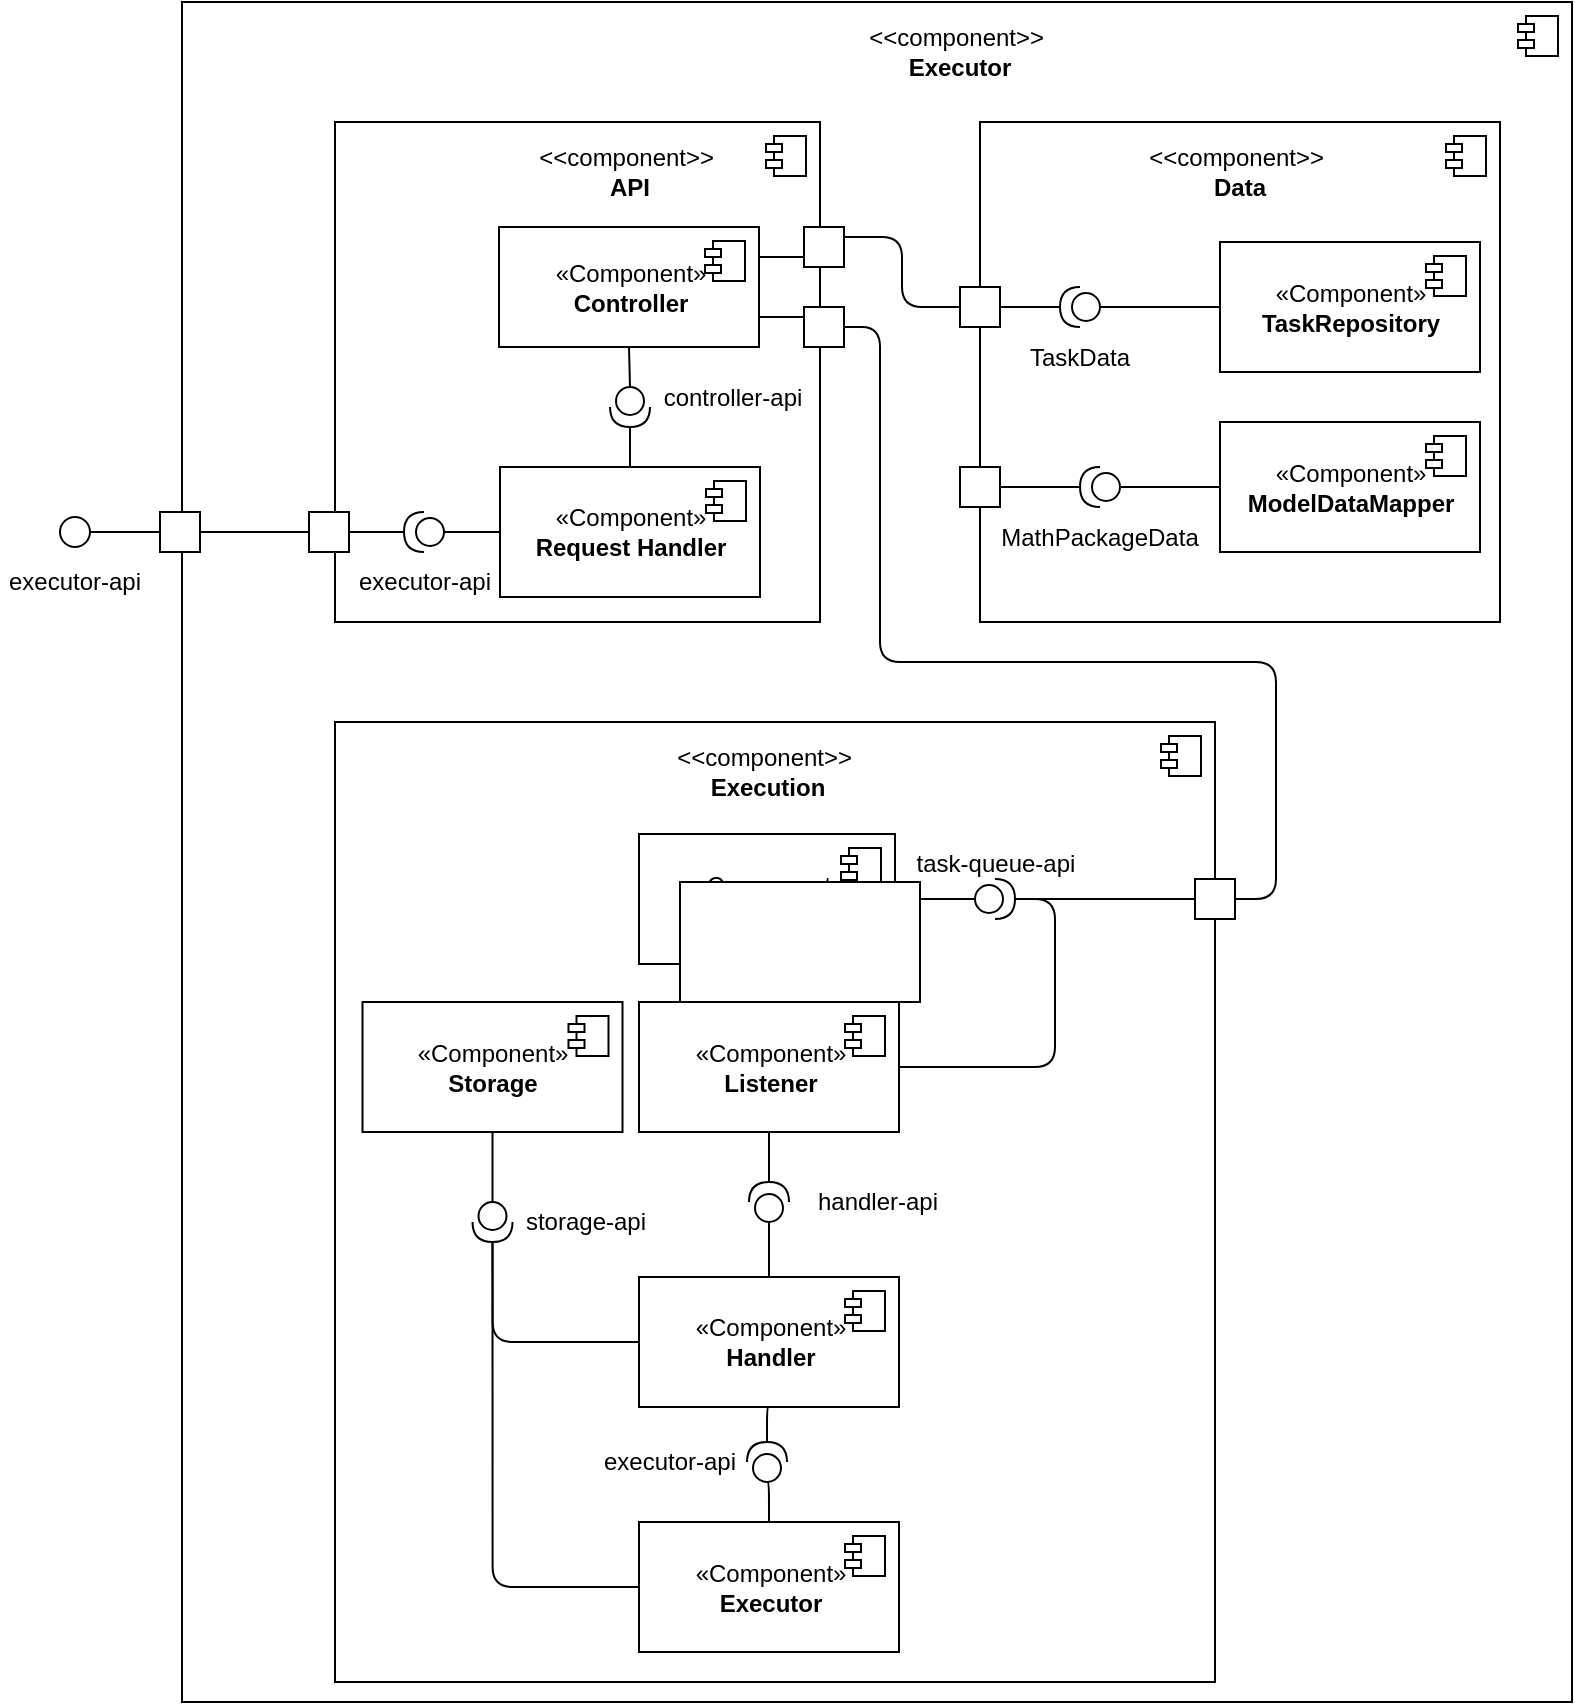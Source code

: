 <mxfile version="15.5.4" type="embed"><diagram id="WurbF0cDGDQfX0howbOm" name="Страница 1"><mxGraphModel dx="3474" dy="3023" grid="1" gridSize="10" guides="1" tooltips="1" connect="1" arrows="1" fold="1" page="1" pageScale="1" pageWidth="827" pageHeight="1169" math="0" shadow="0"><root><mxCell id="0"/><mxCell id="1" parent="0"/><mxCell id="7Coa1NzDVGj1QFFaBr9d-44" value="" style="html=1;dropTarget=0;fillColor=none;" parent="1" vertex="1"><mxGeometry x="101" y="-1130" width="695" height="850" as="geometry"/></mxCell><mxCell id="7Coa1NzDVGj1QFFaBr9d-45" value="" style="shape=module;jettyWidth=8;jettyHeight=4;" parent="7Coa1NzDVGj1QFFaBr9d-44" vertex="1"><mxGeometry x="1" width="20" height="20" relative="1" as="geometry"><mxPoint x="-27" y="7" as="offset"/></mxGeometry></mxCell><mxCell id="7Coa1NzDVGj1QFFaBr9d-40" value="" style="html=1;dropTarget=0;" parent="1" vertex="1"><mxGeometry x="177.5" y="-1070" width="242.5" height="250" as="geometry"/></mxCell><mxCell id="7Coa1NzDVGj1QFFaBr9d-41" value="" style="shape=module;jettyWidth=8;jettyHeight=4;" parent="7Coa1NzDVGj1QFFaBr9d-40" vertex="1"><mxGeometry x="1" width="20" height="20" relative="1" as="geometry"><mxPoint x="-27" y="7" as="offset"/></mxGeometry></mxCell><mxCell id="7Coa1NzDVGj1QFFaBr9d-46" value="&amp;lt;&amp;lt;component&amp;gt;&amp;gt;&amp;nbsp;&lt;br&gt;&lt;b&gt;Executor&lt;/b&gt;" style="text;html=1;strokeColor=none;fillColor=none;align=center;verticalAlign=middle;whiteSpace=wrap;rounded=0;" parent="1" vertex="1"><mxGeometry x="459.5" y="-1120" width="60" height="30" as="geometry"/></mxCell><mxCell id="7Coa1NzDVGj1QFFaBr9d-47" value="&amp;lt;&amp;lt;component&amp;gt;&amp;gt;&amp;nbsp;&lt;br&gt;&lt;b&gt;API&lt;/b&gt;" style="text;html=1;strokeColor=none;fillColor=none;align=center;verticalAlign=middle;whiteSpace=wrap;rounded=0;" parent="1" vertex="1"><mxGeometry x="294.5" y="-1060" width="60" height="30" as="geometry"/></mxCell><mxCell id="7Coa1NzDVGj1QFFaBr9d-111" style="edgeStyle=orthogonalEdgeStyle;rounded=1;orthogonalLoop=1;jettySize=auto;html=1;exitX=1;exitY=0.25;exitDx=0;exitDy=0;entryX=0;entryY=0.75;entryDx=0;entryDy=0;endArrow=none;endFill=0;" parent="1" source="7Coa1NzDVGj1QFFaBr9d-49" target="7Coa1NzDVGj1QFFaBr9d-94" edge="1"><mxGeometry relative="1" as="geometry"/></mxCell><mxCell id="7Coa1NzDVGj1QFFaBr9d-112" style="edgeStyle=orthogonalEdgeStyle;rounded=1;orthogonalLoop=1;jettySize=auto;html=1;exitX=1;exitY=0.75;exitDx=0;exitDy=0;entryX=0;entryY=0.25;entryDx=0;entryDy=0;endArrow=none;endFill=0;" parent="1" source="7Coa1NzDVGj1QFFaBr9d-49" target="7Coa1NzDVGj1QFFaBr9d-97" edge="1"><mxGeometry relative="1" as="geometry"/></mxCell><mxCell id="7Coa1NzDVGj1QFFaBr9d-49" value="«Component»&lt;br&gt;&lt;b&gt;Controller&lt;/b&gt;" style="html=1;dropTarget=0;" parent="1" vertex="1"><mxGeometry x="259.5" y="-1017.5" width="130" height="60" as="geometry"/></mxCell><mxCell id="7Coa1NzDVGj1QFFaBr9d-50" value="" style="shape=module;jettyWidth=8;jettyHeight=4;" parent="7Coa1NzDVGj1QFFaBr9d-49" vertex="1"><mxGeometry x="1" width="20" height="20" relative="1" as="geometry"><mxPoint x="-27" y="7" as="offset"/></mxGeometry></mxCell><mxCell id="7Coa1NzDVGj1QFFaBr9d-51" value="«Component»&lt;br&gt;&lt;b&gt;Request Handler&lt;/b&gt;" style="html=1;dropTarget=0;" parent="1" vertex="1"><mxGeometry x="260" y="-897.5" width="130" height="65" as="geometry"/></mxCell><mxCell id="7Coa1NzDVGj1QFFaBr9d-52" value="" style="shape=module;jettyWidth=8;jettyHeight=4;" parent="7Coa1NzDVGj1QFFaBr9d-51" vertex="1"><mxGeometry x="1" width="20" height="20" relative="1" as="geometry"><mxPoint x="-27" y="7" as="offset"/></mxGeometry></mxCell><mxCell id="7Coa1NzDVGj1QFFaBr9d-53" value="" style="html=1;dropTarget=0;" parent="1" vertex="1"><mxGeometry x="500" y="-1070" width="260" height="250" as="geometry"/></mxCell><mxCell id="7Coa1NzDVGj1QFFaBr9d-54" value="" style="shape=module;jettyWidth=8;jettyHeight=4;" parent="7Coa1NzDVGj1QFFaBr9d-53" vertex="1"><mxGeometry x="1" width="20" height="20" relative="1" as="geometry"><mxPoint x="-27" y="7" as="offset"/></mxGeometry></mxCell><mxCell id="7Coa1NzDVGj1QFFaBr9d-55" value="&amp;lt;&amp;lt;component&amp;gt;&amp;gt;&amp;nbsp;&lt;br&gt;&lt;b&gt;Data&lt;/b&gt;" style="text;html=1;strokeColor=none;fillColor=none;align=center;verticalAlign=middle;whiteSpace=wrap;rounded=0;" parent="1" vertex="1"><mxGeometry x="600" y="-1060" width="60" height="30" as="geometry"/></mxCell><mxCell id="7Coa1NzDVGj1QFFaBr9d-80" style="edgeStyle=orthogonalEdgeStyle;rounded=0;orthogonalLoop=1;jettySize=auto;html=1;exitX=0;exitY=0.5;exitDx=0;exitDy=0;entryX=0;entryY=0.5;entryDx=0;entryDy=0;entryPerimeter=0;endArrow=none;endFill=0;" parent="1" source="7Coa1NzDVGj1QFFaBr9d-58" target="7Coa1NzDVGj1QFFaBr9d-79" edge="1"><mxGeometry relative="1" as="geometry"/></mxCell><mxCell id="7Coa1NzDVGj1QFFaBr9d-58" value="«Component»&lt;br&gt;&lt;b&gt;TaskRepository&lt;/b&gt;" style="html=1;dropTarget=0;" parent="1" vertex="1"><mxGeometry x="620" y="-1010" width="130" height="65" as="geometry"/></mxCell><mxCell id="7Coa1NzDVGj1QFFaBr9d-59" value="" style="shape=module;jettyWidth=8;jettyHeight=4;" parent="7Coa1NzDVGj1QFFaBr9d-58" vertex="1"><mxGeometry x="1" width="20" height="20" relative="1" as="geometry"><mxPoint x="-27" y="7" as="offset"/></mxGeometry></mxCell><mxCell id="7Coa1NzDVGj1QFFaBr9d-60" value="" style="html=1;dropTarget=0;" parent="1" vertex="1"><mxGeometry x="177.5" y="-770" width="440" height="480" as="geometry"/></mxCell><mxCell id="7Coa1NzDVGj1QFFaBr9d-61" value="" style="shape=module;jettyWidth=8;jettyHeight=4;" parent="7Coa1NzDVGj1QFFaBr9d-60" vertex="1"><mxGeometry x="1" width="20" height="20" relative="1" as="geometry"><mxPoint x="-27" y="7" as="offset"/></mxGeometry></mxCell><mxCell id="7Coa1NzDVGj1QFFaBr9d-62" value="&amp;lt;&amp;lt;component&amp;gt;&amp;gt;&amp;nbsp;&lt;br&gt;&lt;b&gt;Execution&lt;/b&gt;" style="text;html=1;strokeColor=none;fillColor=none;align=center;verticalAlign=middle;whiteSpace=wrap;rounded=0;" parent="1" vertex="1"><mxGeometry x="363.5" y="-760" width="60" height="30" as="geometry"/></mxCell><mxCell id="7Coa1NzDVGj1QFFaBr9d-63" value="«Component»&lt;br&gt;&lt;b&gt;Executor&lt;/b&gt;" style="html=1;dropTarget=0;" parent="1" vertex="1"><mxGeometry x="329.5" y="-370" width="130" height="65" as="geometry"/></mxCell><mxCell id="7Coa1NzDVGj1QFFaBr9d-64" value="" style="shape=module;jettyWidth=8;jettyHeight=4;" parent="7Coa1NzDVGj1QFFaBr9d-63" vertex="1"><mxGeometry x="1" width="20" height="20" relative="1" as="geometry"><mxPoint x="-27" y="7" as="offset"/></mxGeometry></mxCell><mxCell id="7Coa1NzDVGj1QFFaBr9d-122" style="edgeStyle=orthogonalEdgeStyle;rounded=1;orthogonalLoop=1;jettySize=auto;html=1;exitX=0.5;exitY=1;exitDx=0;exitDy=0;entryX=1;entryY=0.5;entryDx=0;entryDy=0;entryPerimeter=0;endArrow=none;endFill=0;" parent="1" source="7Coa1NzDVGj1QFFaBr9d-65" target="7Coa1NzDVGj1QFFaBr9d-121" edge="1"><mxGeometry relative="1" as="geometry"/></mxCell><mxCell id="7Coa1NzDVGj1QFFaBr9d-65" value="«Component»&lt;br&gt;&lt;b&gt;Handler&lt;/b&gt;" style="html=1;dropTarget=0;" parent="1" vertex="1"><mxGeometry x="329.5" y="-492.5" width="130" height="65" as="geometry"/></mxCell><mxCell id="7Coa1NzDVGj1QFFaBr9d-66" value="" style="shape=module;jettyWidth=8;jettyHeight=4;" parent="7Coa1NzDVGj1QFFaBr9d-65" vertex="1"><mxGeometry x="1" width="20" height="20" relative="1" as="geometry"><mxPoint x="-27" y="7" as="offset"/></mxGeometry></mxCell><mxCell id="7Coa1NzDVGj1QFFaBr9d-86" style="edgeStyle=orthogonalEdgeStyle;rounded=0;orthogonalLoop=1;jettySize=auto;html=1;exitX=0;exitY=0.5;exitDx=0;exitDy=0;entryX=0;entryY=0.5;entryDx=0;entryDy=0;entryPerimeter=0;endArrow=none;endFill=0;" parent="1" source="7Coa1NzDVGj1QFFaBr9d-67" target="7Coa1NzDVGj1QFFaBr9d-85" edge="1"><mxGeometry relative="1" as="geometry"/></mxCell><mxCell id="7Coa1NzDVGj1QFFaBr9d-67" value="«Component»&lt;br&gt;&lt;b&gt;ModelDataMapper&lt;/b&gt;" style="html=1;dropTarget=0;" parent="1" vertex="1"><mxGeometry x="620" y="-920" width="130" height="65" as="geometry"/></mxCell><mxCell id="7Coa1NzDVGj1QFFaBr9d-68" value="" style="shape=module;jettyWidth=8;jettyHeight=4;" parent="7Coa1NzDVGj1QFFaBr9d-67" vertex="1"><mxGeometry x="1" width="20" height="20" relative="1" as="geometry"><mxPoint x="-27" y="7" as="offset"/></mxGeometry></mxCell><mxCell id="7Coa1NzDVGj1QFFaBr9d-69" value="«Component»&lt;br&gt;&lt;b&gt;Listener&lt;/b&gt;" style="html=1;dropTarget=0;" parent="1" vertex="1"><mxGeometry x="329.5" y="-630" width="130" height="65" as="geometry"/></mxCell><mxCell id="7Coa1NzDVGj1QFFaBr9d-70" value="" style="shape=module;jettyWidth=8;jettyHeight=4;" parent="7Coa1NzDVGj1QFFaBr9d-69" vertex="1"><mxGeometry x="1" width="20" height="20" relative="1" as="geometry"><mxPoint x="-27" y="7" as="offset"/></mxGeometry></mxCell><mxCell id="7Coa1NzDVGj1QFFaBr9d-91" style="edgeStyle=orthogonalEdgeStyle;rounded=0;orthogonalLoop=1;jettySize=auto;html=1;exitX=1;exitY=0.5;exitDx=0;exitDy=0;entryX=0;entryY=0.5;entryDx=0;entryDy=0;entryPerimeter=0;endArrow=none;endFill=0;" parent="1" source="7Coa1NzDVGj1QFFaBr9d-72" target="7Coa1NzDVGj1QFFaBr9d-78" edge="1"><mxGeometry relative="1" as="geometry"/></mxCell><mxCell id="7Coa1NzDVGj1QFFaBr9d-72" value="«Component»&lt;br&gt;&lt;b&gt;Queue&lt;/b&gt;" style="html=1;dropTarget=0;" parent="1" vertex="1"><mxGeometry x="329.5" y="-714" width="128" height="65" as="geometry"/></mxCell><mxCell id="7Coa1NzDVGj1QFFaBr9d-73" value="" style="shape=module;jettyWidth=8;jettyHeight=4;" parent="7Coa1NzDVGj1QFFaBr9d-72" vertex="1"><mxGeometry x="1" width="20" height="20" relative="1" as="geometry"><mxPoint x="-27" y="7" as="offset"/></mxGeometry></mxCell><mxCell id="7Coa1NzDVGj1QFFaBr9d-74" value="«Component»&lt;br&gt;&lt;b&gt;Storage&lt;/b&gt;" style="html=1;dropTarget=0;" parent="1" vertex="1"><mxGeometry x="191.25" y="-630" width="130" height="65" as="geometry"/></mxCell><mxCell id="7Coa1NzDVGj1QFFaBr9d-75" value="" style="shape=module;jettyWidth=8;jettyHeight=4;" parent="7Coa1NzDVGj1QFFaBr9d-74" vertex="1"><mxGeometry x="1" width="20" height="20" relative="1" as="geometry"><mxPoint x="-27" y="7" as="offset"/></mxGeometry></mxCell><mxCell id="7Coa1NzDVGj1QFFaBr9d-76" value="" style="whiteSpace=wrap;html=1;aspect=fixed;" parent="1" vertex="1"><mxGeometry x="607.5" y="-691.5" width="20" height="20" as="geometry"/></mxCell><mxCell id="7Coa1NzDVGj1QFFaBr9d-92" style="edgeStyle=orthogonalEdgeStyle;rounded=0;orthogonalLoop=1;jettySize=auto;html=1;exitX=1;exitY=0.5;exitDx=0;exitDy=0;exitPerimeter=0;entryX=0;entryY=0.5;entryDx=0;entryDy=0;endArrow=none;endFill=0;" parent="1" source="7Coa1NzDVGj1QFFaBr9d-78" target="7Coa1NzDVGj1QFFaBr9d-76" edge="1"><mxGeometry relative="1" as="geometry"/></mxCell><mxCell id="7Coa1NzDVGj1QFFaBr9d-115" style="edgeStyle=orthogonalEdgeStyle;rounded=1;orthogonalLoop=1;jettySize=auto;html=1;exitX=1;exitY=0.5;exitDx=0;exitDy=0;exitPerimeter=0;entryX=1;entryY=0.5;entryDx=0;entryDy=0;endArrow=none;endFill=0;" parent="1" source="7Coa1NzDVGj1QFFaBr9d-78" target="7Coa1NzDVGj1QFFaBr9d-69" edge="1"><mxGeometry relative="1" as="geometry"/></mxCell><mxCell id="7Coa1NzDVGj1QFFaBr9d-78" value="" style="shape=providedRequiredInterface;html=1;verticalLabelPosition=bottom;sketch=0;direction=east;" parent="1" vertex="1"><mxGeometry x="497.5" y="-691.5" width="20" height="20" as="geometry"/></mxCell><mxCell id="7Coa1NzDVGj1QFFaBr9d-82" style="edgeStyle=orthogonalEdgeStyle;rounded=0;orthogonalLoop=1;jettySize=auto;html=1;exitX=1;exitY=0.5;exitDx=0;exitDy=0;exitPerimeter=0;entryX=1;entryY=0.5;entryDx=0;entryDy=0;endArrow=none;endFill=0;" parent="1" source="7Coa1NzDVGj1QFFaBr9d-79" target="7Coa1NzDVGj1QFFaBr9d-81" edge="1"><mxGeometry relative="1" as="geometry"/></mxCell><mxCell id="7Coa1NzDVGj1QFFaBr9d-79" value="" style="shape=providedRequiredInterface;html=1;verticalLabelPosition=bottom;sketch=0;direction=west;" parent="1" vertex="1"><mxGeometry x="540" y="-987.5" width="20" height="20" as="geometry"/></mxCell><mxCell id="7Coa1NzDVGj1QFFaBr9d-81" value="" style="whiteSpace=wrap;html=1;aspect=fixed;" parent="1" vertex="1"><mxGeometry x="490" y="-987.5" width="20" height="20" as="geometry"/></mxCell><mxCell id="7Coa1NzDVGj1QFFaBr9d-84" value="TaskData" style="text;html=1;strokeColor=none;fillColor=none;align=center;verticalAlign=middle;whiteSpace=wrap;rounded=0;" parent="1" vertex="1"><mxGeometry x="520" y="-967.5" width="60" height="30" as="geometry"/></mxCell><mxCell id="7Coa1NzDVGj1QFFaBr9d-90" style="edgeStyle=orthogonalEdgeStyle;rounded=0;orthogonalLoop=1;jettySize=auto;html=1;exitX=1;exitY=0.5;exitDx=0;exitDy=0;exitPerimeter=0;endArrow=none;endFill=0;" parent="1" source="7Coa1NzDVGj1QFFaBr9d-85" target="7Coa1NzDVGj1QFFaBr9d-89" edge="1"><mxGeometry relative="1" as="geometry"/></mxCell><mxCell id="7Coa1NzDVGj1QFFaBr9d-85" value="" style="shape=providedRequiredInterface;html=1;verticalLabelPosition=bottom;sketch=0;direction=west;" parent="1" vertex="1"><mxGeometry x="550" y="-897.5" width="20" height="20" as="geometry"/></mxCell><mxCell id="7Coa1NzDVGj1QFFaBr9d-87" value="MathPackageData" style="text;html=1;strokeColor=none;fillColor=none;align=center;verticalAlign=middle;whiteSpace=wrap;rounded=0;" parent="1" vertex="1"><mxGeometry x="530" y="-877.5" width="60" height="30" as="geometry"/></mxCell><mxCell id="7Coa1NzDVGj1QFFaBr9d-89" value="" style="whiteSpace=wrap;html=1;aspect=fixed;" parent="1" vertex="1"><mxGeometry x="490" y="-897.5" width="20" height="20" as="geometry"/></mxCell><mxCell id="7Coa1NzDVGj1QFFaBr9d-113" style="edgeStyle=orthogonalEdgeStyle;rounded=1;orthogonalLoop=1;jettySize=auto;html=1;exitX=1;exitY=0.25;exitDx=0;exitDy=0;entryX=0;entryY=0.5;entryDx=0;entryDy=0;endArrow=none;endFill=0;" parent="1" source="7Coa1NzDVGj1QFFaBr9d-94" target="7Coa1NzDVGj1QFFaBr9d-81" edge="1"><mxGeometry relative="1" as="geometry"/></mxCell><mxCell id="7Coa1NzDVGj1QFFaBr9d-94" value="" style="whiteSpace=wrap;html=1;aspect=fixed;" parent="1" vertex="1"><mxGeometry x="412" y="-1017.5" width="20" height="20" as="geometry"/></mxCell><mxCell id="7Coa1NzDVGj1QFFaBr9d-132" style="edgeStyle=orthogonalEdgeStyle;rounded=1;orthogonalLoop=1;jettySize=auto;html=1;exitX=1;exitY=0.5;exitDx=0;exitDy=0;entryX=1;entryY=0.5;entryDx=0;entryDy=0;endArrow=none;endFill=0;" parent="1" source="7Coa1NzDVGj1QFFaBr9d-97" target="7Coa1NzDVGj1QFFaBr9d-76" edge="1"><mxGeometry relative="1" as="geometry"><Array as="points"><mxPoint x="450" y="-967"/><mxPoint x="450" y="-800"/><mxPoint x="648" y="-800"/><mxPoint x="648" y="-681"/></Array></mxGeometry></mxCell><mxCell id="7Coa1NzDVGj1QFFaBr9d-97" value="" style="whiteSpace=wrap;html=1;aspect=fixed;" parent="1" vertex="1"><mxGeometry x="412" y="-977.5" width="20" height="20" as="geometry"/></mxCell><mxCell id="7Coa1NzDVGj1QFFaBr9d-106" style="edgeStyle=orthogonalEdgeStyle;rounded=1;orthogonalLoop=1;jettySize=auto;html=1;exitX=1;exitY=0.5;exitDx=0;exitDy=0;exitPerimeter=0;entryX=0.5;entryY=0;entryDx=0;entryDy=0;endArrow=none;endFill=0;" parent="1" source="7Coa1NzDVGj1QFFaBr9d-99" target="7Coa1NzDVGj1QFFaBr9d-51" edge="1"><mxGeometry relative="1" as="geometry"/></mxCell><mxCell id="7Coa1NzDVGj1QFFaBr9d-107" style="edgeStyle=orthogonalEdgeStyle;rounded=1;orthogonalLoop=1;jettySize=auto;html=1;exitX=0;exitY=0.5;exitDx=0;exitDy=0;exitPerimeter=0;entryX=0.5;entryY=1;entryDx=0;entryDy=0;endArrow=none;endFill=0;" parent="1" source="7Coa1NzDVGj1QFFaBr9d-99" target="7Coa1NzDVGj1QFFaBr9d-49" edge="1"><mxGeometry relative="1" as="geometry"/></mxCell><mxCell id="7Coa1NzDVGj1QFFaBr9d-99" value="" style="shape=providedRequiredInterface;html=1;verticalLabelPosition=bottom;sketch=0;direction=south;" parent="1" vertex="1"><mxGeometry x="315" y="-937.5" width="20" height="20" as="geometry"/></mxCell><mxCell id="7Coa1NzDVGj1QFFaBr9d-103" style="edgeStyle=orthogonalEdgeStyle;rounded=1;orthogonalLoop=1;jettySize=auto;html=1;exitX=1;exitY=0.5;exitDx=0;exitDy=0;exitPerimeter=0;entryX=1;entryY=0.5;entryDx=0;entryDy=0;endArrow=none;endFill=0;" parent="1" source="7Coa1NzDVGj1QFFaBr9d-100" target="7Coa1NzDVGj1QFFaBr9d-102" edge="1"><mxGeometry relative="1" as="geometry"/></mxCell><mxCell id="7Coa1NzDVGj1QFFaBr9d-104" style="edgeStyle=orthogonalEdgeStyle;rounded=1;orthogonalLoop=1;jettySize=auto;html=1;exitX=0;exitY=0.5;exitDx=0;exitDy=0;exitPerimeter=0;entryX=0;entryY=0.5;entryDx=0;entryDy=0;endArrow=none;endFill=0;" parent="1" source="7Coa1NzDVGj1QFFaBr9d-100" target="7Coa1NzDVGj1QFFaBr9d-51" edge="1"><mxGeometry relative="1" as="geometry"/></mxCell><mxCell id="7Coa1NzDVGj1QFFaBr9d-100" value="" style="shape=providedRequiredInterface;html=1;verticalLabelPosition=bottom;sketch=0;direction=west;" parent="1" vertex="1"><mxGeometry x="212" y="-875" width="20" height="20" as="geometry"/></mxCell><mxCell id="7Coa1NzDVGj1QFFaBr9d-135" style="edgeStyle=orthogonalEdgeStyle;rounded=1;orthogonalLoop=1;jettySize=auto;html=1;exitX=0;exitY=0.5;exitDx=0;exitDy=0;entryX=1;entryY=0.5;entryDx=0;entryDy=0;endArrow=none;endFill=0;" parent="1" source="7Coa1NzDVGj1QFFaBr9d-102" target="7Coa1NzDVGj1QFFaBr9d-134" edge="1"><mxGeometry relative="1" as="geometry"/></mxCell><mxCell id="7Coa1NzDVGj1QFFaBr9d-102" value="" style="whiteSpace=wrap;html=1;aspect=fixed;" parent="1" vertex="1"><mxGeometry x="164.5" y="-875" width="20" height="20" as="geometry"/></mxCell><mxCell id="7Coa1NzDVGj1QFFaBr9d-105" value="executor-api" style="text;html=1;strokeColor=none;fillColor=none;align=center;verticalAlign=middle;whiteSpace=wrap;rounded=0;" parent="1" vertex="1"><mxGeometry x="184.5" y="-855" width="75" height="30" as="geometry"/></mxCell><mxCell id="7Coa1NzDVGj1QFFaBr9d-110" value="controller-api" style="text;html=1;strokeColor=none;fillColor=none;align=center;verticalAlign=middle;whiteSpace=wrap;rounded=0;" parent="1" vertex="1"><mxGeometry x="339" y="-947.5" width="75" height="30" as="geometry"/></mxCell><mxCell id="7Coa1NzDVGj1QFFaBr9d-114" value="task-queue-api" style="text;html=1;strokeColor=none;fillColor=none;align=center;verticalAlign=middle;whiteSpace=wrap;rounded=0;" parent="1" vertex="1"><mxGeometry x="462.5" y="-714" width="90" height="30" as="geometry"/></mxCell><mxCell id="7Coa1NzDVGj1QFFaBr9d-118" style="edgeStyle=orthogonalEdgeStyle;rounded=1;orthogonalLoop=1;jettySize=auto;html=1;exitX=1;exitY=0.5;exitDx=0;exitDy=0;exitPerimeter=0;entryX=0.5;entryY=1;entryDx=0;entryDy=0;endArrow=none;endFill=0;" parent="1" source="7Coa1NzDVGj1QFFaBr9d-116" target="7Coa1NzDVGj1QFFaBr9d-69" edge="1"><mxGeometry relative="1" as="geometry"/></mxCell><mxCell id="7Coa1NzDVGj1QFFaBr9d-119" style="edgeStyle=orthogonalEdgeStyle;rounded=1;orthogonalLoop=1;jettySize=auto;html=1;exitX=0;exitY=0.5;exitDx=0;exitDy=0;exitPerimeter=0;entryX=0.5;entryY=0;entryDx=0;entryDy=0;endArrow=none;endFill=0;" parent="1" source="7Coa1NzDVGj1QFFaBr9d-116" target="7Coa1NzDVGj1QFFaBr9d-65" edge="1"><mxGeometry relative="1" as="geometry"/></mxCell><mxCell id="7Coa1NzDVGj1QFFaBr9d-116" value="" style="shape=providedRequiredInterface;html=1;verticalLabelPosition=bottom;sketch=0;direction=north;" parent="1" vertex="1"><mxGeometry x="384.5" y="-540" width="20" height="20" as="geometry"/></mxCell><mxCell id="7Coa1NzDVGj1QFFaBr9d-120" value="handler-api" style="text;html=1;strokeColor=none;fillColor=none;align=center;verticalAlign=middle;whiteSpace=wrap;rounded=0;" parent="1" vertex="1"><mxGeometry x="403.5" y="-545" width="90" height="30" as="geometry"/></mxCell><mxCell id="7Coa1NzDVGj1QFFaBr9d-123" style="edgeStyle=orthogonalEdgeStyle;rounded=1;orthogonalLoop=1;jettySize=auto;html=1;exitX=0;exitY=0.5;exitDx=0;exitDy=0;exitPerimeter=0;entryX=0.5;entryY=0;entryDx=0;entryDy=0;endArrow=none;endFill=0;" parent="1" source="7Coa1NzDVGj1QFFaBr9d-121" target="7Coa1NzDVGj1QFFaBr9d-63" edge="1"><mxGeometry relative="1" as="geometry"/></mxCell><mxCell id="7Coa1NzDVGj1QFFaBr9d-121" value="" style="shape=providedRequiredInterface;html=1;verticalLabelPosition=bottom;sketch=0;direction=north;" parent="1" vertex="1"><mxGeometry x="383.5" y="-410" width="20" height="20" as="geometry"/></mxCell><mxCell id="7Coa1NzDVGj1QFFaBr9d-124" value="executor-api" style="text;html=1;strokeColor=none;fillColor=none;align=center;verticalAlign=middle;whiteSpace=wrap;rounded=0;" parent="1" vertex="1"><mxGeometry x="299.5" y="-415" width="90" height="30" as="geometry"/></mxCell><mxCell id="7Coa1NzDVGj1QFFaBr9d-127" style="edgeStyle=orthogonalEdgeStyle;rounded=1;orthogonalLoop=1;jettySize=auto;html=1;exitX=0;exitY=0.5;exitDx=0;exitDy=0;exitPerimeter=0;entryX=0.5;entryY=1;entryDx=0;entryDy=0;endArrow=none;endFill=0;" parent="1" source="7Coa1NzDVGj1QFFaBr9d-126" target="7Coa1NzDVGj1QFFaBr9d-74" edge="1"><mxGeometry relative="1" as="geometry"/></mxCell><mxCell id="7Coa1NzDVGj1QFFaBr9d-128" style="edgeStyle=orthogonalEdgeStyle;rounded=1;orthogonalLoop=1;jettySize=auto;html=1;exitX=1;exitY=0.5;exitDx=0;exitDy=0;exitPerimeter=0;entryX=0;entryY=0.5;entryDx=0;entryDy=0;endArrow=none;endFill=0;" parent="1" source="7Coa1NzDVGj1QFFaBr9d-126" target="7Coa1NzDVGj1QFFaBr9d-65" edge="1"><mxGeometry relative="1" as="geometry"/></mxCell><mxCell id="7Coa1NzDVGj1QFFaBr9d-129" style="edgeStyle=orthogonalEdgeStyle;rounded=1;orthogonalLoop=1;jettySize=auto;html=1;exitX=1;exitY=0.5;exitDx=0;exitDy=0;exitPerimeter=0;entryX=0;entryY=0.5;entryDx=0;entryDy=0;endArrow=none;endFill=0;" parent="1" source="7Coa1NzDVGj1QFFaBr9d-126" target="7Coa1NzDVGj1QFFaBr9d-63" edge="1"><mxGeometry relative="1" as="geometry"/></mxCell><mxCell id="7Coa1NzDVGj1QFFaBr9d-126" value="" style="shape=providedRequiredInterface;html=1;verticalLabelPosition=bottom;sketch=0;direction=south;" parent="1" vertex="1"><mxGeometry x="246.25" y="-530" width="20" height="20" as="geometry"/></mxCell><mxCell id="7Coa1NzDVGj1QFFaBr9d-130" value="storage-api" style="text;html=1;strokeColor=none;fillColor=none;align=center;verticalAlign=middle;whiteSpace=wrap;rounded=0;" parent="1" vertex="1"><mxGeometry x="257.5" y="-535" width="90" height="30" as="geometry"/></mxCell><mxCell id="7Coa1NzDVGj1QFFaBr9d-134" value="" style="whiteSpace=wrap;html=1;aspect=fixed;" parent="1" vertex="1"><mxGeometry x="90" y="-875" width="20" height="20" as="geometry"/></mxCell><mxCell id="7Coa1NzDVGj1QFFaBr9d-137" style="edgeStyle=orthogonalEdgeStyle;rounded=1;orthogonalLoop=1;jettySize=auto;html=1;exitX=1;exitY=0.5;exitDx=0;exitDy=0;entryX=0;entryY=0.5;entryDx=0;entryDy=0;endArrow=none;endFill=0;" parent="1" source="7Coa1NzDVGj1QFFaBr9d-136" target="7Coa1NzDVGj1QFFaBr9d-134" edge="1"><mxGeometry relative="1" as="geometry"/></mxCell><mxCell id="7Coa1NzDVGj1QFFaBr9d-136" value="" style="ellipse;whiteSpace=wrap;html=1;aspect=fixed;fillColor=default;" parent="1" vertex="1"><mxGeometry x="40" y="-872.5" width="15" height="15" as="geometry"/></mxCell><mxCell id="7Coa1NzDVGj1QFFaBr9d-138" value="executor-api" style="text;html=1;strokeColor=none;fillColor=none;align=center;verticalAlign=middle;whiteSpace=wrap;rounded=0;" parent="1" vertex="1"><mxGeometry x="10" y="-855" width="75" height="30" as="geometry"/></mxCell><mxCell id="4" value="" style="whiteSpace=wrap;html=1;" vertex="1" parent="1"><mxGeometry x="350" y="-690" width="120" height="60" as="geometry"/></mxCell></root></mxGraphModel></diagram></mxfile>